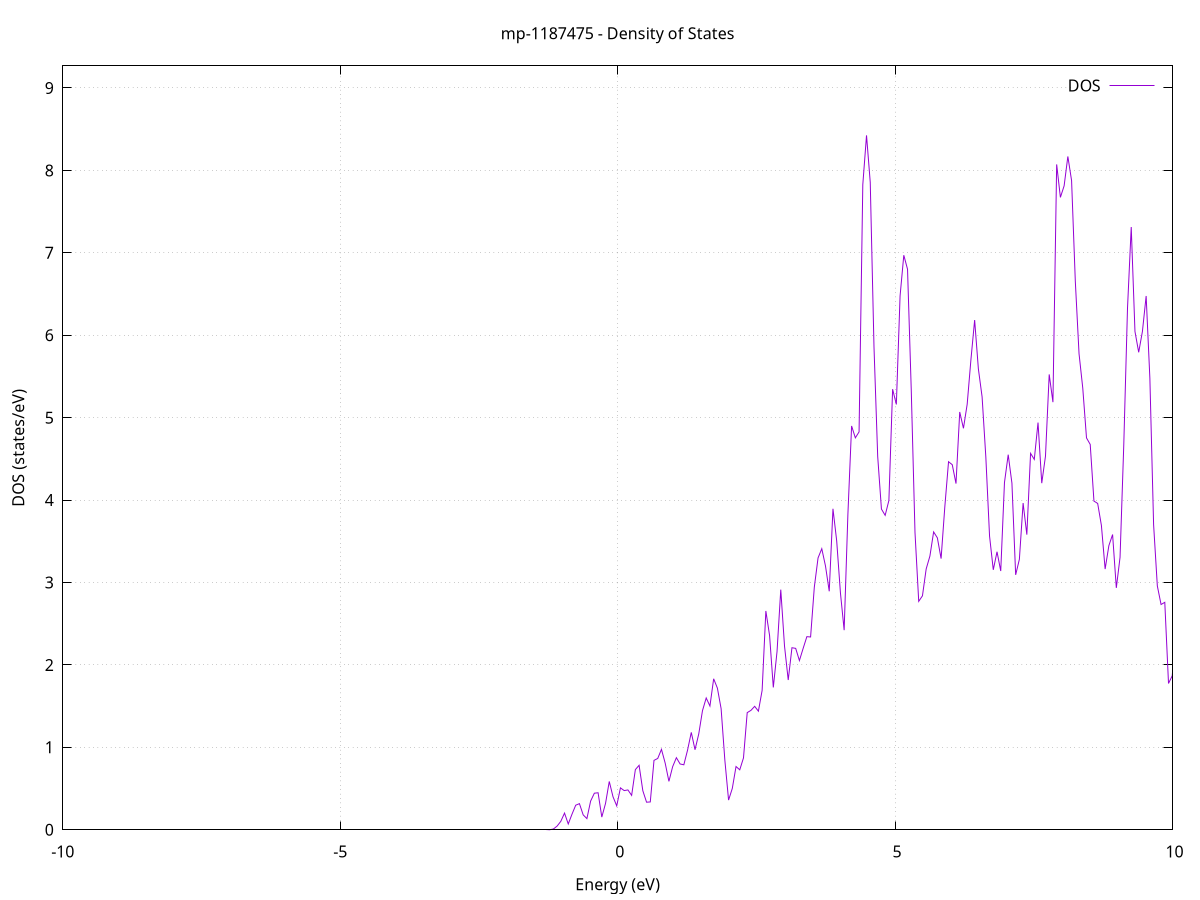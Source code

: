 set title 'mp-1187475 - Density of States'
set xlabel 'Energy (eV)'
set ylabel 'DOS (states/eV)'
set grid
set xrange [-10:10]
set yrange [0:9.268]
set xzeroaxis lt -1
set terminal png size 800,600
set output 'mp-1187475_dos_gnuplot.png'
plot '-' using 1:2 with lines title 'DOS'
-99.801000 0.000000
-99.733800 0.000000
-99.666700 0.000000
-99.599500 0.000000
-99.532300 0.000000
-99.465100 0.000000
-99.397900 0.000000
-99.330700 0.000000
-99.263500 0.000000
-99.196300 0.000000
-99.129100 0.000000
-99.061900 0.000000
-98.994700 0.000000
-98.927500 0.000000
-98.860300 0.000000
-98.793100 0.000000
-98.725900 0.000000
-98.658700 0.000000
-98.591500 0.000000
-98.524300 0.000000
-98.457100 0.000000
-98.389900 0.000000
-98.322800 0.000000
-98.255600 0.000000
-98.188400 0.000000
-98.121200 0.000000
-98.054000 0.000000
-97.986800 0.000000
-97.919600 0.000000
-97.852400 0.000000
-97.785200 0.000000
-97.718000 0.000000
-97.650800 0.000000
-97.583600 0.000000
-97.516400 0.000000
-97.449200 0.000000
-97.382000 0.000000
-97.314800 0.000000
-97.247600 0.000000
-97.180400 0.000000
-97.113200 0.000000
-97.046000 0.000000
-96.978900 0.000000
-96.911700 0.000000
-96.844500 0.000000
-96.777300 0.000000
-96.710100 0.000000
-96.642900 0.000000
-96.575700 0.000000
-96.508500 0.000000
-96.441300 0.000000
-96.374100 0.000000
-96.306900 0.000000
-96.239700 0.000000
-96.172500 0.000000
-96.105300 0.000000
-96.038100 0.000000
-95.970900 0.000000
-95.903700 0.000000
-95.836500 0.000000
-95.769300 0.000000
-95.702200 0.000000
-95.635000 0.000000
-95.567800 0.000000
-95.500600 0.000000
-95.433400 0.000000
-95.366200 0.000000
-95.299000 0.000000
-95.231800 0.000000
-95.164600 0.000000
-95.097400 0.000000
-95.030200 0.000000
-94.963000 0.000000
-94.895800 0.000000
-94.828600 0.000000
-94.761400 0.000000
-94.694200 0.000000
-94.627000 0.000000
-94.559800 0.000000
-94.492600 0.000000
-94.425400 0.000000
-94.358300 0.000000
-94.291100 0.000000
-94.223900 0.000000
-94.156700 0.000000
-94.089500 0.000000
-94.022300 0.000000
-93.955100 0.000000
-93.887900 0.000000
-93.820700 0.004200
-93.753500 1.241400
-93.686300 15.656500
-93.619100 12.291800
-93.551900 0.569100
-93.484700 0.001100
-93.417500 0.000000
-93.350300 0.000000
-93.283100 0.000000
-93.215900 0.000000
-93.148700 0.000000
-93.081500 0.000000
-93.014400 0.000000
-92.947200 0.000000
-92.880000 0.000000
-92.812800 0.000000
-92.745600 0.000000
-92.678400 0.000000
-92.611200 0.000000
-92.544000 0.000000
-92.476800 0.000000
-92.409600 0.000000
-92.342400 0.000000
-92.275200 0.000000
-92.208000 0.000000
-92.140800 0.000000
-92.073600 0.000000
-92.006400 0.000000
-91.939200 0.000000
-91.872000 0.000000
-91.804800 0.000000
-91.737700 0.000000
-91.670500 0.000000
-91.603300 0.000000
-91.536100 0.000000
-91.468900 0.000000
-91.401700 0.000000
-91.334500 0.000000
-91.267300 0.000000
-91.200100 0.000000
-91.132900 0.000000
-91.065700 0.000000
-90.998500 0.000000
-90.931300 0.000000
-90.864100 0.000000
-90.796900 0.000000
-90.729700 0.000000
-90.662500 0.000000
-90.595300 0.000000
-90.528100 0.000000
-90.460900 0.000000
-90.393800 0.000000
-90.326600 0.000000
-90.259400 0.000000
-90.192200 0.000000
-90.125000 0.000000
-90.057800 0.000000
-89.990600 0.000000
-89.923400 0.000000
-89.856200 0.000000
-89.789000 0.000000
-89.721800 0.000000
-89.654600 0.000000
-89.587400 0.000000
-89.520200 0.000000
-89.453000 0.000000
-89.385800 0.000000
-89.318600 0.000000
-89.251400 0.000000
-89.184200 0.000000
-89.117000 0.000000
-89.049900 0.000000
-88.982700 0.000000
-88.915500 0.000000
-88.848300 0.000000
-88.781100 0.000000
-88.713900 0.000000
-88.646700 0.000000
-88.579500 0.000000
-88.512300 0.000000
-88.445100 0.000000
-88.377900 0.000000
-88.310700 0.000000
-88.243500 0.000000
-88.176300 0.000000
-88.109100 0.000000
-88.041900 0.000000
-87.974700 0.000000
-87.907500 0.000000
-87.840300 0.000000
-87.773200 0.000000
-87.706000 0.000000
-87.638800 0.000000
-87.571600 0.000000
-87.504400 0.000000
-87.437200 0.000000
-87.370000 0.000000
-87.302800 0.000000
-87.235600 0.000000
-87.168400 0.000000
-87.101200 0.000000
-87.034000 0.000000
-86.966800 0.000000
-86.899600 0.000000
-86.832400 0.000000
-86.765200 0.000000
-86.698000 0.000000
-86.630800 0.000000
-86.563600 0.000000
-86.496400 0.000000
-86.429300 0.000000
-86.362100 0.000000
-86.294900 0.000000
-86.227700 0.000000
-86.160500 0.000000
-86.093300 0.000000
-86.026100 0.000000
-85.958900 0.000000
-85.891700 0.000000
-85.824500 0.000000
-85.757300 0.000000
-85.690100 0.000000
-85.622900 0.000000
-85.555700 0.000000
-85.488500 0.000000
-85.421300 0.000000
-85.354100 0.000000
-85.286900 0.000000
-85.219700 0.000000
-85.152600 0.000000
-85.085400 0.000000
-85.018200 0.000000
-84.951000 0.000000
-84.883800 0.000000
-84.816600 0.000000
-84.749400 0.000000
-84.682200 0.000000
-84.615000 0.000000
-84.547800 0.000000
-84.480600 0.000000
-84.413400 0.000000
-84.346200 0.000000
-84.279000 0.000000
-84.211800 0.000000
-84.144600 0.000000
-84.077400 0.000000
-84.010200 0.000000
-83.943000 0.000000
-83.875800 0.000000
-83.808700 0.000000
-83.741500 0.000000
-83.674300 0.000000
-83.607100 0.000000
-83.539900 0.000000
-83.472700 0.000000
-83.405500 0.000000
-83.338300 0.000000
-83.271100 0.000000
-83.203900 0.000000
-83.136700 0.000000
-83.069500 0.000000
-83.002300 0.000000
-82.935100 0.000000
-82.867900 0.000000
-82.800700 0.000000
-82.733500 0.000000
-82.666300 0.000000
-82.599100 0.000000
-82.531900 0.000000
-82.464800 0.000000
-82.397600 0.000000
-82.330400 0.000000
-82.263200 0.000000
-82.196000 0.000000
-82.128800 0.000000
-82.061600 0.000000
-81.994400 0.000000
-81.927200 0.000000
-81.860000 0.000000
-81.792800 0.000000
-81.725600 0.000000
-81.658400 0.000000
-81.591200 0.000000
-81.524000 0.000000
-81.456800 0.000000
-81.389600 0.000000
-81.322400 0.000000
-81.255200 0.000000
-81.188100 0.000000
-81.120900 0.000000
-81.053700 0.000000
-80.986500 0.000000
-80.919300 0.000000
-80.852100 0.000000
-80.784900 0.000000
-80.717700 0.000000
-80.650500 0.000000
-80.583300 0.000000
-80.516100 0.000000
-80.448900 0.000000
-80.381700 0.000000
-80.314500 0.000000
-80.247300 0.000000
-80.180100 0.000000
-80.112900 0.000000
-80.045700 0.000000
-79.978500 0.000000
-79.911300 0.000000
-79.844200 0.000000
-79.777000 0.000000
-79.709800 0.000000
-79.642600 0.000000
-79.575400 0.000000
-79.508200 0.000000
-79.441000 0.000000
-79.373800 0.000000
-79.306600 0.000000
-79.239400 0.000000
-79.172200 0.000000
-79.105000 0.000000
-79.037800 0.000000
-78.970600 0.000000
-78.903400 0.000000
-78.836200 0.000000
-78.769000 0.000000
-78.701800 0.000000
-78.634600 0.000000
-78.567400 0.000000
-78.500300 0.000000
-78.433100 0.000000
-78.365900 0.000000
-78.298700 0.000000
-78.231500 0.000000
-78.164300 0.000000
-78.097100 0.000000
-78.029900 0.000000
-77.962700 0.000000
-77.895500 0.000000
-77.828300 0.000000
-77.761100 0.000000
-77.693900 0.000000
-77.626700 0.000000
-77.559500 0.000000
-77.492300 0.000000
-77.425100 0.000000
-77.357900 0.000000
-77.290700 0.000000
-77.223600 0.000000
-77.156400 0.000000
-77.089200 0.000000
-77.022000 0.000000
-76.954800 0.000000
-76.887600 0.000000
-76.820400 0.000000
-76.753200 0.000000
-76.686000 0.000000
-76.618800 0.000000
-76.551600 0.000000
-76.484400 0.000000
-76.417200 0.000000
-76.350000 0.000000
-76.282800 0.000000
-76.215600 0.000000
-76.148400 0.000000
-76.081200 0.000000
-76.014000 0.000000
-75.946800 0.000000
-75.879700 0.000000
-75.812500 0.000000
-75.745300 0.000000
-75.678100 0.000000
-75.610900 0.000000
-75.543700 0.000000
-75.476500 0.000000
-75.409300 0.000000
-75.342100 0.000000
-75.274900 0.000000
-75.207700 0.000000
-75.140500 0.000000
-75.073300 0.000000
-75.006100 0.000000
-74.938900 0.000000
-74.871700 0.000000
-74.804500 0.000000
-74.737300 0.000000
-74.670100 0.000000
-74.602900 0.000000
-74.535800 0.000000
-74.468600 0.000000
-74.401400 0.000000
-74.334200 0.000000
-74.267000 0.000000
-74.199800 0.000000
-74.132600 0.000000
-74.065400 0.000000
-73.998200 0.000000
-73.931000 0.000000
-73.863800 0.000000
-73.796600 0.000000
-73.729400 0.000000
-73.662200 0.000000
-73.595000 0.000000
-73.527800 0.000000
-73.460600 0.000000
-73.393400 0.000000
-73.326200 0.000000
-73.259100 0.000000
-73.191900 0.000000
-73.124700 0.000000
-73.057500 0.000000
-72.990300 0.000000
-72.923100 0.000000
-72.855900 0.000000
-72.788700 0.000000
-72.721500 0.000000
-72.654300 0.000000
-72.587100 0.000000
-72.519900 0.000000
-72.452700 0.000000
-72.385500 0.000000
-72.318300 0.000000
-72.251100 0.000000
-72.183900 0.000000
-72.116700 0.000000
-72.049500 0.000000
-71.982300 0.000000
-71.915200 0.000000
-71.848000 0.000000
-71.780800 0.000000
-71.713600 0.000000
-71.646400 0.000000
-71.579200 0.000000
-71.512000 0.000000
-71.444800 0.000000
-71.377600 0.000000
-71.310400 0.000000
-71.243200 0.000000
-71.176000 0.000000
-71.108800 0.000000
-71.041600 0.000000
-70.974400 0.000000
-70.907200 0.000000
-70.840000 0.000000
-70.772800 0.000000
-70.705600 0.000000
-70.638500 0.000000
-70.571300 0.000000
-70.504100 0.000000
-70.436900 0.000000
-70.369700 0.000000
-70.302500 0.000000
-70.235300 0.000000
-70.168100 0.000000
-70.100900 0.000000
-70.033700 0.000000
-69.966500 0.000000
-69.899300 0.000000
-69.832100 0.000000
-69.764900 0.000000
-69.697700 0.000000
-69.630500 0.000000
-69.563300 0.000000
-69.496100 0.000000
-69.428900 0.000000
-69.361700 0.000000
-69.294600 0.000000
-69.227400 0.000000
-69.160200 0.000000
-69.093000 0.000000
-69.025800 0.000000
-68.958600 0.000000
-68.891400 0.000000
-68.824200 0.000000
-68.757000 0.000000
-68.689800 0.000000
-68.622600 0.000000
-68.555400 0.000000
-68.488200 0.000000
-68.421000 0.000000
-68.353800 0.000000
-68.286600 0.000000
-68.219400 0.000000
-68.152200 0.000000
-68.085000 0.000000
-68.017800 0.000000
-67.950700 0.000000
-67.883500 0.000000
-67.816300 0.000000
-67.749100 0.000000
-67.681900 0.000000
-67.614700 0.000000
-67.547500 0.000000
-67.480300 0.000000
-67.413100 0.000000
-67.345900 0.000000
-67.278700 0.000000
-67.211500 0.000000
-67.144300 0.000000
-67.077100 0.000000
-67.009900 0.000000
-66.942700 0.000000
-66.875500 0.000000
-66.808300 0.000000
-66.741100 0.000000
-66.674000 0.000000
-66.606800 0.000000
-66.539600 0.000000
-66.472400 0.000000
-66.405200 0.000000
-66.338000 0.000000
-66.270800 0.000000
-66.203600 0.000000
-66.136400 0.000000
-66.069200 0.000000
-66.002000 0.000000
-65.934800 0.000000
-65.867600 0.000000
-65.800400 0.000000
-65.733200 0.000000
-65.666000 0.000000
-65.598800 0.000000
-65.531600 0.000000
-65.464400 0.000000
-65.397200 0.000000
-65.330100 0.000000
-65.262900 0.000000
-65.195700 0.000000
-65.128500 0.000000
-65.061300 0.000000
-64.994100 0.000000
-64.926900 0.000000
-64.859700 0.000000
-64.792500 0.000000
-64.725300 0.000000
-64.658100 0.000000
-64.590900 0.000000
-64.523700 0.000000
-64.456500 0.000000
-64.389300 0.000000
-64.322100 0.000000
-64.254900 0.000000
-64.187700 0.000000
-64.120500 0.000000
-64.053300 0.000000
-63.986200 0.000000
-63.919000 0.000000
-63.851800 0.000000
-63.784600 0.000000
-63.717400 0.000000
-63.650200 0.000000
-63.583000 0.000000
-63.515800 0.000000
-63.448600 0.000000
-63.381400 0.000000
-63.314200 0.000000
-63.247000 0.000000
-63.179800 0.000000
-63.112600 0.000000
-63.045400 0.000000
-62.978200 0.000000
-62.911000 0.000000
-62.843800 0.000000
-62.776600 0.000000
-62.709500 0.000000
-62.642300 0.000000
-62.575100 0.000000
-62.507900 0.000000
-62.440700 0.000000
-62.373500 0.000000
-62.306300 0.000000
-62.239100 0.000000
-62.171900 0.000000
-62.104700 0.000000
-62.037500 0.000000
-61.970300 0.000000
-61.903100 0.000000
-61.835900 0.000000
-61.768700 0.000000
-61.701500 0.000000
-61.634300 0.000000
-61.567100 0.000000
-61.499900 0.000000
-61.432700 0.000000
-61.365600 0.000000
-61.298400 0.000000
-61.231200 0.000000
-61.164000 0.000000
-61.096800 0.000000
-61.029600 0.000000
-60.962400 0.000000
-60.895200 0.000000
-60.828000 0.000000
-60.760800 0.000000
-60.693600 0.000000
-60.626400 0.000000
-60.559200 0.000000
-60.492000 0.000000
-60.424800 0.000000
-60.357600 0.000000
-60.290400 0.000000
-60.223200 0.000000
-60.156000 0.000000
-60.088800 0.000000
-60.021700 0.000000
-59.954500 0.000000
-59.887300 0.000000
-59.820100 0.000000
-59.752900 0.000000
-59.685700 0.000000
-59.618500 0.000000
-59.551300 0.000000
-59.484100 0.000000
-59.416900 0.000000
-59.349700 0.000000
-59.282500 0.000000
-59.215300 0.000000
-59.148100 0.000000
-59.080900 0.000000
-59.013700 0.000000
-58.946500 0.000000
-58.879300 0.000000
-58.812100 0.000000
-58.745000 0.000000
-58.677800 0.000000
-58.610600 0.000000
-58.543400 0.000000
-58.476200 0.000000
-58.409000 0.000000
-58.341800 0.000000
-58.274600 0.000000
-58.207400 0.000000
-58.140200 0.000000
-58.073000 0.000000
-58.005800 0.000000
-57.938600 0.000000
-57.871400 0.000000
-57.804200 0.000000
-57.737000 0.000000
-57.669800 0.000000
-57.602600 0.000000
-57.535400 0.000000
-57.468200 0.000000
-57.401100 0.000000
-57.333900 0.000000
-57.266700 0.000000
-57.199500 0.000000
-57.132300 0.000000
-57.065100 0.000000
-56.997900 0.000000
-56.930700 0.000000
-56.863500 0.000000
-56.796300 0.000000
-56.729100 0.000000
-56.661900 0.000000
-56.594700 0.000000
-56.527500 0.000000
-56.460300 0.000000
-56.393100 0.000000
-56.325900 0.000000
-56.258700 0.000000
-56.191500 0.000000
-56.124400 0.000000
-56.057200 0.000000
-55.990000 0.000000
-55.922800 0.000000
-55.855600 0.000000
-55.788400 0.000000
-55.721200 0.000000
-55.654000 0.000000
-55.586800 0.000000
-55.519600 0.000000
-55.452400 0.000000
-55.385200 0.000000
-55.318000 0.000000
-55.250800 0.000000
-55.183600 0.000000
-55.116400 0.000000
-55.049200 0.000000
-54.982000 0.000000
-54.914800 0.000000
-54.847600 0.000000
-54.780500 0.000000
-54.713300 0.000000
-54.646100 0.000000
-54.578900 0.000000
-54.511700 0.000000
-54.444500 0.000000
-54.377300 0.000000
-54.310100 0.000000
-54.242900 0.000000
-54.175700 0.000000
-54.108500 0.000000
-54.041300 0.000000
-53.974100 0.000000
-53.906900 0.000000
-53.839700 0.000000
-53.772500 0.000000
-53.705300 0.000000
-53.638100 0.000000
-53.570900 0.000000
-53.503700 0.000000
-53.436600 0.000000
-53.369400 0.000000
-53.302200 0.000000
-53.235000 0.000000
-53.167800 0.000000
-53.100600 0.000000
-53.033400 0.000000
-52.966200 0.000000
-52.899000 0.000000
-52.831800 0.000000
-52.764600 0.000000
-52.697400 0.000000
-52.630200 0.000000
-52.563000 0.000000
-52.495800 0.000000
-52.428600 0.000000
-52.361400 0.000000
-52.294200 0.000000
-52.227000 0.000000
-52.159900 0.000000
-52.092700 0.000000
-52.025500 0.000000
-51.958300 0.000000
-51.891100 0.000000
-51.823900 0.000000
-51.756700 0.000000
-51.689500 0.000000
-51.622300 0.000000
-51.555100 0.000000
-51.487900 0.000000
-51.420700 0.000000
-51.353500 0.000000
-51.286300 0.000000
-51.219100 0.000000
-51.151900 0.000000
-51.084700 0.000000
-51.017500 0.000000
-50.950300 0.000000
-50.883100 0.000000
-50.816000 0.000000
-50.748800 0.000000
-50.681600 0.000000
-50.614400 0.000000
-50.547200 0.000000
-50.480000 0.000000
-50.412800 0.000000
-50.345600 0.000000
-50.278400 0.000000
-50.211200 0.000000
-50.144000 0.000000
-50.076800 0.000000
-50.009600 0.000000
-49.942400 0.000000
-49.875200 0.000000
-49.808000 0.000000
-49.740800 0.000000
-49.673600 0.000000
-49.606400 0.000000
-49.539200 0.000000
-49.472100 0.000000
-49.404900 0.000000
-49.337700 0.000000
-49.270500 0.000000
-49.203300 0.000000
-49.136100 0.000000
-49.068900 0.000000
-49.001700 0.000000
-48.934500 0.000000
-48.867300 0.000000
-48.800100 0.000000
-48.732900 0.000000
-48.665700 0.000000
-48.598500 0.000000
-48.531300 0.000000
-48.464100 0.000000
-48.396900 0.000000
-48.329700 0.000000
-48.262500 0.000000
-48.195400 0.000000
-48.128200 0.000000
-48.061000 0.000000
-47.993800 0.000000
-47.926600 0.000000
-47.859400 0.000000
-47.792200 0.000000
-47.725000 0.000000
-47.657800 0.000000
-47.590600 0.000000
-47.523400 0.000000
-47.456200 0.000000
-47.389000 0.000000
-47.321800 0.000000
-47.254600 0.000000
-47.187400 0.000000
-47.120200 0.000000
-47.053000 0.000000
-46.985800 0.000000
-46.918600 0.000000
-46.851500 0.000000
-46.784300 0.000000
-46.717100 0.000000
-46.649900 0.000000
-46.582700 0.000000
-46.515500 0.000000
-46.448300 0.000000
-46.381100 0.000000
-46.313900 0.000000
-46.246700 0.000000
-46.179500 0.000000
-46.112300 0.000000
-46.045100 0.000000
-45.977900 0.000000
-45.910700 0.000000
-45.843500 0.000000
-45.776300 0.000000
-45.709100 0.000000
-45.641900 0.000000
-45.574700 0.000000
-45.507600 0.000000
-45.440400 0.000000
-45.373200 0.000000
-45.306000 0.000000
-45.238800 0.000000
-45.171600 0.000000
-45.104400 0.000000
-45.037200 0.000000
-44.970000 0.000000
-44.902800 0.000000
-44.835600 0.000000
-44.768400 0.000000
-44.701200 0.000000
-44.634000 0.000000
-44.566800 0.000000
-44.499600 0.000000
-44.432400 0.000000
-44.365200 0.000000
-44.298000 0.000000
-44.230900 0.000000
-44.163700 0.000000
-44.096500 0.000000
-44.029300 0.000000
-43.962100 0.000000
-43.894900 0.000000
-43.827700 0.000000
-43.760500 0.000000
-43.693300 0.000000
-43.626100 0.000000
-43.558900 0.000000
-43.491700 0.000000
-43.424500 0.000000
-43.357300 0.000000
-43.290100 0.000000
-43.222900 0.000000
-43.155700 0.000000
-43.088500 0.000000
-43.021300 0.000000
-42.954100 0.000000
-42.887000 0.000000
-42.819800 0.000000
-42.752600 0.000000
-42.685400 0.000000
-42.618200 0.000000
-42.551000 0.000000
-42.483800 0.000000
-42.416600 0.000000
-42.349400 0.000000
-42.282200 0.000000
-42.215000 0.000000
-42.147800 0.000000
-42.080600 0.000000
-42.013400 0.000000
-41.946200 0.000000
-41.879000 0.000000
-41.811800 0.000000
-41.744600 0.000000
-41.677400 0.000000
-41.610300 0.000000
-41.543100 0.000000
-41.475900 0.000000
-41.408700 0.000000
-41.341500 0.000000
-41.274300 0.000000
-41.207100 0.000000
-41.139900 0.000000
-41.072700 0.000000
-41.005500 0.000000
-40.938300 0.000000
-40.871100 0.000000
-40.803900 0.000000
-40.736700 0.000000
-40.669500 0.000000
-40.602300 0.000000
-40.535100 0.000000
-40.467900 0.000000
-40.400700 0.000000
-40.333500 0.000000
-40.266400 0.000000
-40.199200 0.000000
-40.132000 0.000000
-40.064800 0.000000
-39.997600 0.000000
-39.930400 0.000000
-39.863200 0.000000
-39.796000 0.000000
-39.728800 0.000000
-39.661600 0.000000
-39.594400 0.000000
-39.527200 0.000000
-39.460000 0.000000
-39.392800 0.000000
-39.325600 0.000000
-39.258400 0.000000
-39.191200 0.000000
-39.124000 0.000000
-39.056800 0.000000
-38.989600 0.000000
-38.922500 0.000000
-38.855300 0.000000
-38.788100 0.000000
-38.720900 0.000000
-38.653700 0.000000
-38.586500 0.000000
-38.519300 0.000000
-38.452100 0.000000
-38.384900 0.000000
-38.317700 0.000000
-38.250500 0.000000
-38.183300 0.000000
-38.116100 0.000000
-38.048900 0.000000
-37.981700 0.000000
-37.914500 0.000000
-37.847300 0.000000
-37.780100 0.000000
-37.712900 0.000000
-37.645800 0.000000
-37.578600 0.000000
-37.511400 0.000000
-37.444200 0.000000
-37.377000 0.000000
-37.309800 0.000000
-37.242600 0.000000
-37.175400 0.000000
-37.108200 0.000000
-37.041000 0.000000
-36.973800 0.000000
-36.906600 0.000000
-36.839400 0.000000
-36.772200 0.000000
-36.705000 0.000000
-36.637800 0.000000
-36.570600 0.000000
-36.503400 0.000000
-36.436200 0.000000
-36.369000 0.000000
-36.301900 0.000000
-36.234700 0.000000
-36.167500 0.000000
-36.100300 0.000000
-36.033100 0.000000
-35.965900 0.000000
-35.898700 0.000000
-35.831500 0.000000
-35.764300 0.000000
-35.697100 0.000000
-35.629900 0.000000
-35.562700 0.000000
-35.495500 0.000000
-35.428300 0.000000
-35.361100 0.000000
-35.293900 0.000000
-35.226700 0.000000
-35.159500 0.000000
-35.092300 0.000000
-35.025100 0.000000
-34.958000 0.000000
-34.890800 0.000000
-34.823600 0.000000
-34.756400 0.000000
-34.689200 0.000000
-34.622000 0.000000
-34.554800 0.000000
-34.487600 0.000000
-34.420400 0.000000
-34.353200 0.000000
-34.286000 0.000000
-34.218800 0.000000
-34.151600 0.000000
-34.084400 0.000000
-34.017200 0.000000
-33.950000 0.000000
-33.882800 0.000000
-33.815600 0.000000
-33.748400 0.000000
-33.681300 0.000000
-33.614100 0.000000
-33.546900 0.000000
-33.479700 0.000000
-33.412500 0.000000
-33.345300 0.000000
-33.278100 0.000000
-33.210900 0.000000
-33.143700 0.000000
-33.076500 0.000000
-33.009300 0.000000
-32.942100 0.000000
-32.874900 0.000000
-32.807700 0.000000
-32.740500 0.000000
-32.673300 0.000000
-32.606100 0.000000
-32.538900 0.000000
-32.471700 0.000000
-32.404500 0.000000
-32.337400 0.000000
-32.270200 0.000000
-32.203000 0.000000
-32.135800 0.000000
-32.068600 0.000000
-32.001400 0.000000
-31.934200 0.000000
-31.867000 0.000000
-31.799800 0.000000
-31.732600 0.000000
-31.665400 0.000000
-31.598200 0.000000
-31.531000 0.000000
-31.463800 0.000000
-31.396600 0.000000
-31.329400 0.000000
-31.262200 0.000000
-31.195000 0.000000
-31.127800 0.000000
-31.060600 0.000000
-30.993500 0.000000
-30.926300 0.000000
-30.859100 0.000000
-30.791900 0.000000
-30.724700 0.000000
-30.657500 0.000000
-30.590300 0.000000
-30.523100 0.000000
-30.455900 0.000000
-30.388700 0.000000
-30.321500 0.000000
-30.254300 0.000000
-30.187100 0.000000
-30.119900 0.000000
-30.052700 0.000000
-29.985500 0.000000
-29.918300 0.000000
-29.851100 0.000000
-29.783900 0.000000
-29.716800 0.000000
-29.649600 0.000000
-29.582400 0.000000
-29.515200 0.000000
-29.448000 0.000000
-29.380800 0.000000
-29.313600 0.000000
-29.246400 0.000000
-29.179200 0.000000
-29.112000 0.000000
-29.044800 0.000000
-28.977600 0.000000
-28.910400 0.000000
-28.843200 0.000000
-28.776000 0.000000
-28.708800 0.000000
-28.641600 0.000000
-28.574400 0.000000
-28.507200 0.000000
-28.440000 0.000000
-28.372900 0.000000
-28.305700 0.000000
-28.238500 0.000000
-28.171300 0.000000
-28.104100 0.000000
-28.036900 0.000000
-27.969700 0.000000
-27.902500 0.000000
-27.835300 0.000000
-27.768100 0.000100
-27.700900 0.046000
-27.633700 1.192200
-27.566500 4.578800
-27.499300 11.064800
-27.432100 18.354000
-27.364900 23.533200
-27.297700 23.560200
-27.230500 16.254200
-27.163300 17.079100
-27.096200 21.646900
-27.029000 21.813300
-26.961800 24.488100
-26.894600 27.448200
-26.827400 31.481300
-26.760200 22.722400
-26.693000 2.592400
-26.625800 0.022000
-26.558600 0.000000
-26.491400 0.000000
-26.424200 0.000000
-26.357000 0.000000
-26.289800 0.000000
-26.222600 0.000000
-26.155400 0.000000
-26.088200 0.000000
-26.021000 0.000000
-25.953800 0.000000
-25.886600 0.000000
-25.819400 0.000000
-25.752300 0.000000
-25.685100 0.000000
-25.617900 0.000000
-25.550700 0.000000
-25.483500 0.000000
-25.416300 0.000000
-25.349100 0.000000
-25.281900 0.000000
-25.214700 0.000000
-25.147500 0.000000
-25.080300 0.000000
-25.013100 0.000000
-24.945900 0.000000
-24.878700 0.000000
-24.811500 0.000000
-24.744300 0.000000
-24.677100 0.000000
-24.609900 0.000000
-24.542700 0.000000
-24.475500 0.000000
-24.408400 0.000000
-24.341200 0.000000
-24.274000 0.000000
-24.206800 0.000000
-24.139600 0.000000
-24.072400 0.000000
-24.005200 0.000000
-23.938000 0.000000
-23.870800 0.000000
-23.803600 0.000000
-23.736400 0.000000
-23.669200 0.000000
-23.602000 0.000000
-23.534800 0.000000
-23.467600 0.000000
-23.400400 0.000000
-23.333200 0.000000
-23.266000 0.000000
-23.198800 0.000000
-23.131700 0.000000
-23.064500 0.000000
-22.997300 0.000000
-22.930100 0.000000
-22.862900 0.000000
-22.795700 0.000000
-22.728500 0.000000
-22.661300 0.000000
-22.594100 0.000000
-22.526900 0.000000
-22.459700 0.000000
-22.392500 0.000000
-22.325300 0.000000
-22.258100 0.000000
-22.190900 0.000000
-22.123700 0.000000
-22.056500 0.000000
-21.989300 0.000000
-21.922100 0.000000
-21.854900 0.000000
-21.787800 0.000000
-21.720600 0.000000
-21.653400 0.000000
-21.586200 0.000000
-21.519000 0.000000
-21.451800 0.000000
-21.384600 0.000000
-21.317400 0.000000
-21.250200 0.000000
-21.183000 0.000000
-21.115800 0.000000
-21.048600 0.000000
-20.981400 0.000000
-20.914200 0.000000
-20.847000 0.000000
-20.779800 0.000000
-20.712600 0.000000
-20.645400 0.000000
-20.578200 0.000000
-20.511000 0.000000
-20.443900 0.000000
-20.376700 0.000000
-20.309500 0.000000
-20.242300 0.000000
-20.175100 0.000000
-20.107900 0.000000
-20.040700 0.000000
-19.973500 0.000000
-19.906300 0.000000
-19.839100 0.000000
-19.771900 0.000000
-19.704700 0.000000
-19.637500 0.000000
-19.570300 0.000000
-19.503100 0.000000
-19.435900 0.000000
-19.368700 0.000000
-19.301500 0.000000
-19.234300 0.000000
-19.167200 0.000000
-19.100000 0.000000
-19.032800 0.000000
-18.965600 0.000000
-18.898400 0.000000
-18.831200 0.000000
-18.764000 0.000000
-18.696800 0.000000
-18.629600 0.000000
-18.562400 0.000000
-18.495200 0.000000
-18.428000 0.000000
-18.360800 0.000000
-18.293600 0.000000
-18.226400 0.000000
-18.159200 0.000000
-18.092000 0.000000
-18.024800 0.000000
-17.957600 0.000000
-17.890400 0.000000
-17.823300 0.000000
-17.756100 0.000000
-17.688900 0.000000
-17.621700 0.000000
-17.554500 0.000000
-17.487300 0.000000
-17.420100 0.000000
-17.352900 0.000000
-17.285700 0.000000
-17.218500 0.000000
-17.151300 0.000000
-17.084100 0.000000
-17.016900 0.000000
-16.949700 0.000000
-16.882500 0.000000
-16.815300 0.000000
-16.748100 0.000000
-16.680900 0.000000
-16.613700 0.000000
-16.546600 0.000000
-16.479400 0.000000
-16.412200 0.000000
-16.345000 0.000000
-16.277800 0.000000
-16.210600 0.000000
-16.143400 0.000000
-16.076200 0.000000
-16.009000 0.000000
-15.941800 0.000000
-15.874600 0.000000
-15.807400 0.000000
-15.740200 0.000000
-15.673000 0.000000
-15.605800 0.000000
-15.538600 0.000000
-15.471400 0.000000
-15.404200 0.000000
-15.337000 0.000000
-15.269800 0.000000
-15.202700 0.000000
-15.135500 0.000000
-15.068300 0.000000
-15.001100 0.000000
-14.933900 0.000000
-14.866700 0.000000
-14.799500 0.000000
-14.732300 0.000000
-14.665100 0.000000
-14.597900 0.000000
-14.530700 0.000000
-14.463500 0.000000
-14.396300 0.000000
-14.329100 0.000000
-14.261900 0.000000
-14.194700 0.000000
-14.127500 0.000000
-14.060300 0.000000
-13.993100 0.000000
-13.925900 0.000000
-13.858800 0.000000
-13.791600 0.000000
-13.724400 0.000000
-13.657200 0.000000
-13.590000 0.000000
-13.522800 0.000000
-13.455600 0.000000
-13.388400 0.000000
-13.321200 0.000000
-13.254000 0.000000
-13.186800 0.000000
-13.119600 0.000000
-13.052400 0.000000
-12.985200 0.000000
-12.918000 0.000000
-12.850800 0.000000
-12.783600 0.000000
-12.716400 0.000000
-12.649200 0.000000
-12.582100 0.000000
-12.514900 0.000000
-12.447700 0.000000
-12.380500 0.000000
-12.313300 0.000000
-12.246100 0.000000
-12.178900 0.000000
-12.111700 0.000000
-12.044500 0.000000
-11.977300 0.000000
-11.910100 0.000000
-11.842900 0.000000
-11.775700 0.000000
-11.708500 0.000000
-11.641300 0.000000
-11.574100 0.000000
-11.506900 0.000000
-11.439700 0.000000
-11.372500 0.000000
-11.305300 0.000000
-11.238200 0.000000
-11.171000 0.000000
-11.103800 0.000000
-11.036600 0.000000
-10.969400 0.000000
-10.902200 0.000000
-10.835000 0.000000
-10.767800 0.000000
-10.700600 0.000000
-10.633400 0.000000
-10.566200 0.000000
-10.499000 0.000000
-10.431800 0.000000
-10.364600 0.000000
-10.297400 0.000000
-10.230200 0.000000
-10.163000 0.000000
-10.095800 0.000000
-10.028600 0.000000
-9.961400 0.000000
-9.894300 0.000000
-9.827100 0.000000
-9.759900 0.000000
-9.692700 0.000000
-9.625500 0.000000
-9.558300 0.000000
-9.491100 0.000000
-9.423900 0.000000
-9.356700 0.000000
-9.289500 0.000000
-9.222300 0.000000
-9.155100 0.000000
-9.087900 0.000000
-9.020700 0.000000
-8.953500 0.000000
-8.886300 0.000000
-8.819100 0.000000
-8.751900 0.000000
-8.684700 0.000000
-8.617600 0.000000
-8.550400 0.000000
-8.483200 0.000000
-8.416000 0.000000
-8.348800 0.000000
-8.281600 0.000000
-8.214400 0.000000
-8.147200 0.000000
-8.080000 0.000000
-8.012800 0.000000
-7.945600 0.000000
-7.878400 0.000000
-7.811200 0.000000
-7.744000 0.000000
-7.676800 0.000000
-7.609600 0.000000
-7.542400 0.000000
-7.475200 0.000000
-7.408000 0.000000
-7.340800 0.000000
-7.273700 0.000000
-7.206500 0.000000
-7.139300 0.000000
-7.072100 0.000000
-7.004900 0.000000
-6.937700 0.000000
-6.870500 0.000000
-6.803300 0.000000
-6.736100 0.000000
-6.668900 0.000000
-6.601700 0.000000
-6.534500 0.000000
-6.467300 0.000000
-6.400100 0.000000
-6.332900 0.000000
-6.265700 0.000000
-6.198500 0.000000
-6.131300 0.000000
-6.064100 0.000000
-5.996900 0.000000
-5.929800 0.000000
-5.862600 0.000000
-5.795400 0.000000
-5.728200 0.000000
-5.661000 0.000000
-5.593800 0.000000
-5.526600 0.000000
-5.459400 0.000000
-5.392200 0.000000
-5.325000 0.000000
-5.257800 0.000000
-5.190600 0.000000
-5.123400 0.000000
-5.056200 0.000000
-4.989000 0.000000
-4.921800 0.000000
-4.854600 0.000000
-4.787400 0.000000
-4.720200 0.000000
-4.653100 0.000000
-4.585900 0.000000
-4.518700 0.000000
-4.451500 0.000000
-4.384300 0.000000
-4.317100 0.000000
-4.249900 0.000000
-4.182700 0.000000
-4.115500 0.000000
-4.048300 0.000000
-3.981100 0.000000
-3.913900 0.000000
-3.846700 0.000000
-3.779500 0.000000
-3.712300 0.000000
-3.645100 0.000000
-3.577900 0.000000
-3.510700 0.000000
-3.443500 0.000000
-3.376300 0.000000
-3.309200 0.000000
-3.242000 0.000000
-3.174800 0.000000
-3.107600 0.000000
-3.040400 0.000000
-2.973200 0.000000
-2.906000 0.000000
-2.838800 0.000000
-2.771600 0.000000
-2.704400 0.000000
-2.637200 0.000000
-2.570000 0.000000
-2.502800 0.000000
-2.435600 0.000000
-2.368400 0.000000
-2.301200 0.000000
-2.234000 0.000000
-2.166800 0.000000
-2.099600 0.000000
-2.032500 0.000000
-1.965300 0.000000
-1.898100 0.000000
-1.830900 0.000000
-1.763700 0.000000
-1.696500 0.000000
-1.629300 0.000000
-1.562100 0.000000
-1.494900 0.000000
-1.427700 0.000000
-1.360500 0.000000
-1.293300 0.000000
-1.226100 0.000200
-1.158900 0.008900
-1.091700 0.044300
-1.024500 0.102300
-0.957300 0.202200
-0.890100 0.070300
-0.822900 0.188800
-0.755700 0.298000
-0.688600 0.317100
-0.621400 0.181100
-0.554200 0.135500
-0.487000 0.348200
-0.419800 0.443700
-0.352600 0.449100
-0.285400 0.154000
-0.218200 0.320200
-0.151000 0.586400
-0.083800 0.400800
-0.016600 0.290000
0.050600 0.508500
0.117800 0.475500
0.185000 0.483400
0.252200 0.417500
0.319400 0.730100
0.386600 0.782300
0.453800 0.474100
0.521000 0.334700
0.588200 0.337700
0.655300 0.842400
0.722500 0.865200
0.789700 0.975800
0.856900 0.808000
0.924100 0.587400
0.991300 0.765600
1.058500 0.874500
1.125700 0.798300
1.192900 0.788300
1.260100 0.966600
1.327300 1.181800
1.394500 0.971000
1.461700 1.162500
1.528900 1.444900
1.596100 1.599100
1.663300 1.501400
1.730500 1.831900
1.797700 1.718500
1.864900 1.469400
1.932000 0.845900
1.999200 0.360200
2.066400 0.501800
2.133600 0.767500
2.200800 0.727400
2.268000 0.872100
2.335200 1.421400
2.402400 1.448600
2.469600 1.497800
2.536800 1.439000
2.604000 1.690900
2.671200 2.654700
2.738400 2.355900
2.805600 1.726800
2.872800 2.163200
2.940000 2.913600
3.007200 2.230200
3.074400 1.816800
3.141600 2.208700
3.208800 2.201100
3.275900 2.052900
3.343100 2.200600
3.410300 2.342900
3.477500 2.339200
3.544700 2.944300
3.611900 3.298200
3.679100 3.410000
3.746300 3.199000
3.813500 2.893600
3.880700 3.894400
3.947900 3.504300
4.015100 2.875600
4.082300 2.421900
4.149500 3.823500
4.216700 4.899500
4.283900 4.755200
4.351100 4.827400
4.418300 7.826800
4.485500 8.425000
4.552700 7.854800
4.619800 5.864000
4.687000 4.528200
4.754200 3.891400
4.821400 3.814800
4.888600 3.995700
4.955800 5.345700
5.023000 5.160200
5.090200 6.476800
5.157400 6.970800
5.224600 6.800800
5.291800 5.332900
5.359000 3.608300
5.426200 2.771400
5.493400 2.838400
5.560600 3.164600
5.627800 3.320400
5.695000 3.613900
5.762200 3.541900
5.829400 3.290100
5.896500 3.916900
5.963700 4.465600
6.030900 4.428800
6.098100 4.200200
6.165300 5.068900
6.232500 4.870600
6.299700 5.163200
6.366900 5.701800
6.434100 6.184200
6.501300 5.592000
6.568500 5.252400
6.635700 4.523300
6.702900 3.562700
6.770100 3.153900
6.837300 3.373300
6.904500 3.139400
6.971700 4.212700
7.038900 4.550900
7.106100 4.205200
7.173300 3.092800
7.240400 3.281700
7.307600 3.963800
7.374800 3.580600
7.442000 4.567000
7.509200 4.493400
7.576400 4.940300
7.643600 4.205100
7.710800 4.533100
7.778000 5.524700
7.845200 5.188100
7.912400 8.072600
7.979600 7.672600
8.046800 7.812400
8.114000 8.169200
8.181200 7.876600
8.248400 6.656800
8.315600 5.775800
8.382800 5.358200
8.450000 4.754300
8.517200 4.674900
8.584300 3.987600
8.651500 3.959100
8.718700 3.692700
8.785900 3.163100
8.853100 3.447100
8.920300 3.582100
8.987500 2.934600
9.054700 3.305800
9.121900 4.670900
9.189100 6.327400
9.256300 7.312700
9.323500 6.045700
9.390700 5.793100
9.457900 6.045300
9.525100 6.476100
9.592300 5.476600
9.659500 3.701600
9.726700 2.958700
9.793900 2.733100
9.861000 2.759600
9.928200 1.775200
9.995400 1.868900
10.062600 2.436500
10.129800 2.095300
10.197000 2.489200
10.264200 2.396800
10.331400 2.481900
10.398600 2.300100
10.465800 2.561800
10.533000 2.493200
10.600200 2.221600
10.667400 1.382500
10.734600 1.360500
10.801800 1.700400
10.869000 1.492800
10.936200 1.018100
11.003400 1.115000
11.070600 1.143500
11.137800 1.421000
11.204900 1.036500
11.272100 1.385100
11.339300 1.830500
11.406500 1.746800
11.473700 1.199400
11.540900 1.314400
11.608100 1.701200
11.675300 1.760400
11.742500 0.858700
11.809700 0.784300
11.876900 0.886400
11.944100 1.159400
12.011300 1.179700
12.078500 0.886400
12.145700 1.487000
12.212900 1.592400
12.280100 1.683000
12.347300 2.265300
12.414500 1.949300
12.481600 1.624200
12.548800 2.308500
12.616000 1.956100
12.683200 1.220600
12.750400 0.705300
12.817600 0.833600
12.884800 0.743700
12.952000 0.770300
13.019200 1.027000
13.086400 0.790600
13.153600 0.552800
13.220800 0.508700
13.288000 0.781900
13.355200 1.113800
13.422400 1.059000
13.489600 1.259900
13.556800 1.541900
13.624000 1.209600
13.691200 1.036000
13.758400 1.093000
13.825500 1.714500
13.892700 1.807300
13.959900 1.451900
14.027100 1.386300
14.094300 1.497300
14.161500 1.554700
14.228700 1.832100
14.295900 2.272500
14.363100 2.289400
14.430300 2.144000
14.497500 1.919200
14.564700 1.696600
14.631900 1.403800
14.699100 1.887100
14.766300 2.313200
14.833500 1.522000
14.900700 1.909300
14.967900 2.217700
15.035100 2.473400
15.102300 2.545800
15.169400 2.708700
15.236600 2.495100
15.303800 2.387700
15.371000 1.659100
15.438200 2.426600
15.505400 3.031900
15.572600 3.041000
15.639800 3.838200
15.707000 3.359400
15.774200 2.479600
15.841400 2.626800
15.908600 2.514000
15.975800 2.544000
16.043000 2.057800
16.110200 2.434200
16.177400 2.672800
16.244600 2.223300
16.311800 1.831800
16.379000 2.142400
16.446100 1.791800
16.513300 1.440400
16.580500 1.438500
16.647700 1.925800
16.714900 1.260600
16.782100 1.226800
16.849300 1.156500
16.916500 1.191300
16.983700 1.477900
17.050900 2.008700
17.118100 2.874200
17.185300 3.000200
17.252500 1.816200
17.319700 1.661200
17.386900 1.666800
17.454100 1.301000
17.521300 1.566800
17.588500 2.050100
17.655700 1.971300
17.722900 2.640000
17.790000 2.215600
17.857200 1.848800
17.924400 2.154700
17.991600 2.321700
18.058800 2.312800
18.126000 2.035200
18.193200 1.749200
18.260400 1.870000
18.327600 1.598700
18.394800 1.828700
18.462000 1.860900
18.529200 2.108000
18.596400 1.862300
18.663600 2.241700
18.730800 1.522600
18.798000 1.604000
18.865200 2.386100
18.932400 2.020800
18.999600 1.461500
19.066800 1.840700
19.133900 2.266100
19.201100 2.134900
19.268300 2.083400
19.335500 2.024700
19.402700 2.083000
19.469900 2.574600
19.537100 2.006400
19.604300 1.680300
19.671500 1.844800
19.738700 2.123900
19.805900 2.720600
19.873100 2.478800
19.940300 1.947200
20.007500 1.610700
20.074700 1.594900
20.141900 2.214000
20.209100 2.472000
20.276300 1.587800
20.343500 1.129700
20.410600 1.781100
20.477800 2.249000
20.545000 2.354500
20.612200 2.031300
20.679400 1.581400
20.746600 1.517100
20.813800 1.810300
20.881000 1.653400
20.948200 1.391000
21.015400 1.838800
21.082600 2.029500
21.149800 2.420300
21.217000 2.517400
21.284200 1.686200
21.351400 1.576700
21.418600 1.692700
21.485800 1.458800
21.553000 1.182900
21.620200 1.152100
21.687400 1.368600
21.754500 1.070700
21.821700 1.205800
21.888900 1.472500
21.956100 2.230800
22.023300 2.383600
22.090500 2.125300
22.157700 2.199900
22.224900 2.525600
22.292100 2.416200
22.359300 2.340700
22.426500 3.103600
22.493700 3.104500
22.560900 3.330200
22.628100 3.468900
22.695300 2.637500
22.762500 2.243900
22.829700 2.078200
22.896900 2.891400
22.964100 2.448400
23.031300 1.944700
23.098400 2.440800
23.165600 2.580500
23.232800 2.812000
23.300000 2.247200
23.367200 2.218100
23.434400 1.645900
23.501600 2.044400
23.568800 2.758300
23.636000 2.791800
23.703200 2.621200
23.770400 2.839600
23.837600 2.467300
23.904800 1.663400
23.972000 1.830100
24.039200 1.807300
24.106400 1.425700
24.173600 2.072500
24.240800 2.488700
24.308000 1.827600
24.375100 2.358100
24.442300 2.843000
24.509500 3.156000
24.576700 2.742700
24.643900 2.195300
24.711100 1.901500
24.778300 2.702700
24.845500 2.427200
24.912700 1.902400
24.979900 1.874300
25.047100 2.447200
25.114300 2.122000
25.181500 2.105300
25.248700 2.253000
25.315900 2.136800
25.383100 2.588500
25.450300 2.598100
25.517500 2.152700
25.584700 1.958100
25.651900 2.345500
25.719000 2.030000
25.786200 1.559300
25.853400 1.392300
25.920600 1.655700
25.987800 1.980900
26.055000 2.006300
26.122200 2.326300
26.189400 1.821300
26.256600 2.334300
26.323800 1.557400
26.391000 1.673400
26.458200 2.864800
26.525400 2.708200
26.592600 3.014500
26.659800 2.098200
26.727000 2.091000
26.794200 2.368900
26.861400 2.807800
26.928600 2.036600
26.995700 1.546400
27.062900 2.369000
27.130100 2.760100
27.197300 2.198400
27.264500 2.359500
27.331700 2.752200
27.398900 2.312400
27.466100 2.245200
27.533300 2.776200
27.600500 2.348000
27.667700 2.119500
27.734900 2.370500
27.802100 2.514100
27.869300 2.514500
27.936500 2.335900
28.003700 2.753700
28.070900 12.455300
28.138100 50.769500
28.205300 17.153000
28.272500 0.956100
28.339600 0.249700
28.406800 0.248700
28.474000 0.399600
28.541200 0.157500
28.608400 0.006800
28.675600 0.000000
28.742800 0.000000
28.810000 0.000000
28.877200 0.000000
28.944400 0.000000
29.011600 0.000000
29.078800 0.000000
29.146000 0.000000
29.213200 0.000000
29.280400 0.000000
29.347600 0.000000
29.414800 0.000000
29.482000 0.000000
29.549200 0.000000
29.616400 0.000000
29.683500 0.000000
29.750700 0.000000
29.817900 0.000000
29.885100 0.000000
29.952300 0.000000
30.019500 0.000000
30.086700 0.000000
30.153900 0.000000
30.221100 0.000000
30.288300 0.000000
30.355500 0.000000
30.422700 0.000000
30.489900 0.000000
30.557100 0.000000
30.624300 0.000000
30.691500 0.000000
30.758700 0.000000
30.825900 0.000000
30.893100 0.000000
30.960200 0.000000
31.027400 0.000000
31.094600 0.000000
31.161800 0.000000
31.229000 0.000000
31.296200 0.000000
31.363400 0.000000
31.430600 0.000000
31.497800 0.000000
31.565000 0.000000
31.632200 0.000000
31.699400 0.000000
31.766600 0.000000
31.833800 0.000000
31.901000 0.000000
31.968200 0.000000
32.035400 0.000000
32.102600 0.000000
32.169800 0.000000
32.237000 0.000000
32.304100 0.000000
32.371300 0.000000
32.438500 0.000000
32.505700 0.000000
32.572900 0.000000
32.640100 0.000000
32.707300 0.000000
32.774500 0.000000
32.841700 0.000000
32.908900 0.000000
32.976100 0.000000
33.043300 0.000000
33.110500 0.000000
33.177700 0.000000
33.244900 0.000000
33.312100 0.000000
33.379300 0.000000
33.446500 0.000000
33.513700 0.000000
33.580900 0.000000
33.648000 0.000000
33.715200 0.000000
33.782400 0.000000
33.849600 0.000000
33.916800 0.000000
33.984000 0.000000
34.051200 0.000000
34.118400 0.000000
34.185600 0.000000
34.252800 0.000000
34.320000 0.000000
34.387200 0.000000
34.454400 0.000000
34.521600 0.000000
34.588800 0.000000
e
